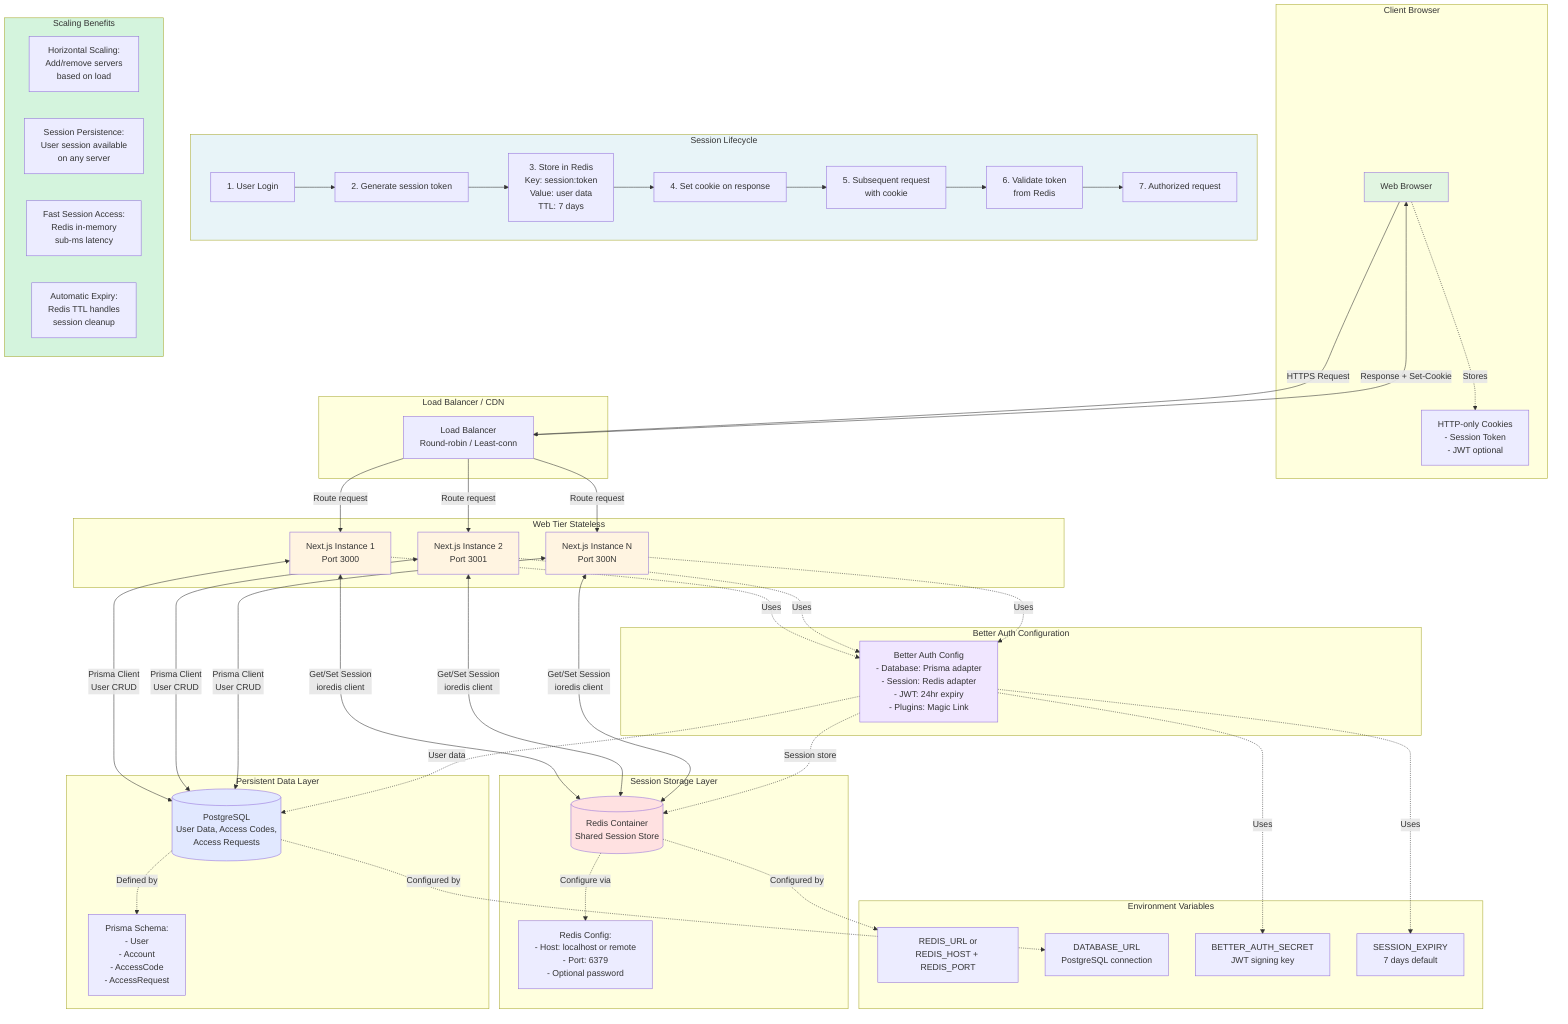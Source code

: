 %% Session Architecture for Multi-Server Deployment
%% Stateless session management with Redis

graph TB
    subgraph Client["Client Browser"]
        Browser[Web Browser]
        Cookies[HTTP-only Cookies<br/>- Session Token<br/>- JWT optional]
    end

    subgraph LoadBalancer["Load Balancer / CDN"]
        LB[Load Balancer<br/>Round-robin / Least-conn]
    end

    subgraph WebTier["Web Tier Stateless"]
        Server1[Next.js Instance 1<br/>Port 3000]
        Server2[Next.js Instance 2<br/>Port 3001]
        Server3[Next.js Instance N<br/>Port 300N]
    end

    subgraph SessionLayer["Session Storage Layer"]
        Redis[(Redis Container<br/>Shared Session Store)]
        RedisConfig[Redis Config:<br/>- Host: localhost or remote<br/>- Port: 6379<br/>- Optional password]
    end

    subgraph DataLayer["Persistent Data Layer"]
        Postgres[(PostgreSQL<br/>User Data, Access Codes,<br/>Access Requests)]
        PrismaSchema[Prisma Schema:<br/>- User<br/>- Account<br/>- AccessCode<br/>- AccessRequest]
    end

    subgraph BetterAuth["Better Auth Configuration"]
        AuthConfig[Better Auth Config<br/>- Database: Prisma adapter<br/>- Session: Redis adapter<br/>- JWT: 24hr expiry<br/>- Plugins: Magic Link]
    end

    %% Client to Load Balancer
    Browser -->|HTTPS Request| LB
    LB -->|Response + Set-Cookie| Browser
    Browser -.->|Stores| Cookies

    %% Load Balancer to Web Tier
    LB -->|Route request| Server1
    LB -->|Route request| Server2
    LB -->|Route request| Server3

    %% Web Tier to Session Layer
    Server1 <-->|Get/Set Session<br/>ioredis client| Redis
    Server2 <-->|Get/Set Session<br/>ioredis client| Redis
    Server3 <-->|Get/Set Session<br/>ioredis client| Redis

    %% Redis Configuration
    Redis -.->|Configure via| RedisConfig

    %% Web Tier to Data Layer
    Server1 <-->|Prisma Client<br/>User CRUD| Postgres
    Server2 <-->|Prisma Client<br/>User CRUD| Postgres
    Server3 <-->|Prisma Client<br/>User CRUD| Postgres

    %% Data Layer Schema
    Postgres -.->|Defined by| PrismaSchema

    %% Better Auth Integration
    Server1 -.->|Uses| AuthConfig
    Server2 -.->|Uses| AuthConfig
    Server3 -.->|Uses| AuthConfig

    AuthConfig -.->|Session store| Redis
    AuthConfig -.->|User data| Postgres

    %% Session Flow Details
    subgraph SessionFlow["Session Lifecycle"]
        Login[1. User Login] --> GenToken[2. Generate session token]
        GenToken --> StoreRedis[3. Store in Redis<br/>Key: session:token<br/>Value: user data<br/>TTL: 7 days]
        StoreRedis --> SetCookie[4. Set cookie on response]
        SetCookie --> SubReq[5. Subsequent request<br/>with cookie]
        SubReq --> ValidateToken[6. Validate token<br/>from Redis]
        ValidateToken --> Authorized[7. Authorized request]
    end

    %% Scaling Benefits
    subgraph Benefits["Scaling Benefits"]
        B1[Horizontal Scaling:<br/>Add/remove servers<br/>based on load]
        B2[Session Persistence:<br/>User session available<br/>on any server]
        B3[Fast Session Access:<br/>Redis in-memory<br/>sub-ms latency]
        B4[Automatic Expiry:<br/>Redis TTL handles<br/>session cleanup]
    end

    %% Environment Variables
    subgraph EnvVars["Environment Variables"]
        Env1[REDIS_URL or<br/>REDIS_HOST + REDIS_PORT]
        Env2[DATABASE_URL<br/>PostgreSQL connection]
        Env3[BETTER_AUTH_SECRET<br/>JWT signing key]
        Env4[SESSION_EXPIRY<br/>7 days default]
    end

    Redis -.->|Configured by| Env1
    Postgres -.->|Configured by| Env2
    AuthConfig -.->|Uses| Env3
    AuthConfig -.->|Uses| Env4

    style Browser fill:#e1f5e1
    style Redis fill:#ffe1e1
    style Postgres fill:#e1e8ff
    style Server1 fill:#fff4e1
    style Server2 fill:#fff4e1
    style Server3 fill:#fff4e1
    style AuthConfig fill:#f0e6ff
    style SessionFlow fill:#e8f4f8
    style Benefits fill:#d4f4dd